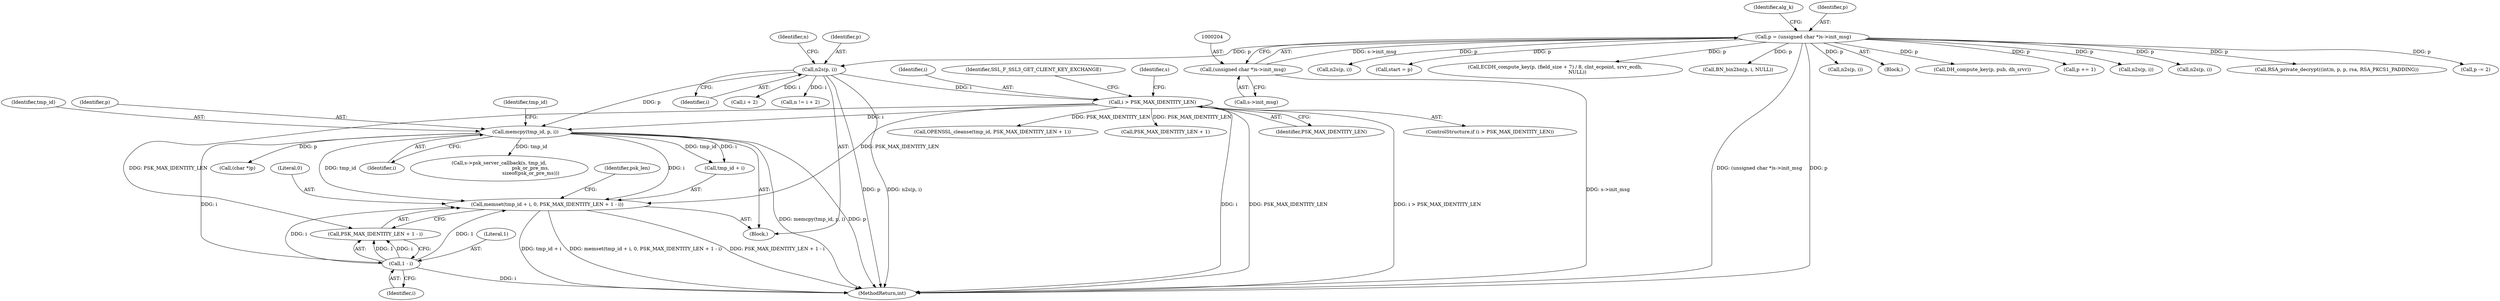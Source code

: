 digraph "0_openssl_3c66a669dfc7b3792f7af0758ea26fe8502ce70c@API" {
"1001604" [label="(Call,memset(tmp_id + i, 0, PSK_MAX_IDENTITY_LEN + 1 - i))"];
"1001600" [label="(Call,memcpy(tmp_id, p, i))"];
"1001566" [label="(Call,n2s(p, i))"];
"1000201" [label="(Call,p = (unsigned char *)s->init_msg)"];
"1000203" [label="(Call,(unsigned char *)s->init_msg)"];
"1001581" [label="(Call,i > PSK_MAX_IDENTITY_LEN)"];
"1001611" [label="(Call,1 - i)"];
"1000847" [label="(Call,n2s(p, i))"];
"1000143" [label="(Block,)"];
"1001600" [label="(Call,memcpy(tmp_id, p, i))"];
"1001601" [label="(Identifier,tmp_id)"];
"1001602" [label="(Identifier,p)"];
"1001566" [label="(Call,n2s(p, i))"];
"1001571" [label="(Identifier,n)"];
"1001615" [label="(Identifier,psk_len)"];
"1000205" [label="(Call,s->init_msg)"];
"1000740" [label="(Call,DH_compute_key(p, pub, dh_srvr))"];
"1001592" [label="(Identifier,s)"];
"1001609" [label="(Call,PSK_MAX_IDENTITY_LEN + 1 - i)"];
"1001544" [label="(Block,)"];
"1001606" [label="(Identifier,tmp_id)"];
"1001611" [label="(Call,1 - i)"];
"1001567" [label="(Identifier,p)"];
"1001580" [label="(ControlStructure,if (i > PSK_MAX_IDENTITY_LEN))"];
"1001622" [label="(Call,OPENSSL_cleanse(tmp_id, PSK_MAX_IDENTITY_LEN + 1))"];
"1001423" [label="(Call,p += 1)"];
"1001612" [label="(Literal,1)"];
"1000532" [label="(Call,n2s(p, i))"];
"1001613" [label="(Identifier,i)"];
"1001624" [label="(Call,PSK_MAX_IDENTITY_LEN + 1)"];
"1000203" [label="(Call,(unsigned char *)s->init_msg)"];
"1001801" [label="(Call,n2s(p, i))"];
"1001583" [label="(Identifier,PSK_MAX_IDENTITY_LEN)"];
"1000385" [label="(Call,RSA_private_decrypt((int)n, p, p, rsa, RSA_PKCS1_PADDING))"];
"1000575" [label="(Call,p -= 2)"];
"1001703" [label="(Call,(char *)p)"];
"1001568" [label="(Identifier,i)"];
"1001572" [label="(Call,i + 2)"];
"1001605" [label="(Call,tmp_id + i)"];
"1002162" [label="(MethodReturn,int)"];
"1000209" [label="(Identifier,alg_k)"];
"1001570" [label="(Call,n != i + 2)"];
"1001608" [label="(Literal,0)"];
"1001604" [label="(Call,memset(tmp_id + i, 0, PSK_MAX_IDENTITY_LEN + 1 - i))"];
"1000330" [label="(Call,n2s(p, i))"];
"1001603" [label="(Identifier,i)"];
"1002055" [label="(Call,start = p)"];
"1001581" [label="(Call,i > PSK_MAX_IDENTITY_LEN)"];
"1001475" [label="(Call,ECDH_compute_key(p, (field_size + 7) / 8, clnt_ecpoint, srvr_ecdh,\n                             NULL))"];
"1001616" [label="(Call,s->psk_server_callback(s, tmp_id,\n                                         psk_or_pre_ms,\n                                         sizeof(psk_or_pre_ms)))"];
"1000202" [label="(Identifier,p)"];
"1000725" [label="(Call,BN_bin2bn(p, i, NULL))"];
"1001582" [label="(Identifier,i)"];
"1000201" [label="(Call,p = (unsigned char *)s->init_msg)"];
"1001586" [label="(Identifier,SSL_F_SSL3_GET_CLIENT_KEY_EXCHANGE)"];
"1001604" -> "1001544"  [label="AST: "];
"1001604" -> "1001609"  [label="CFG: "];
"1001605" -> "1001604"  [label="AST: "];
"1001608" -> "1001604"  [label="AST: "];
"1001609" -> "1001604"  [label="AST: "];
"1001615" -> "1001604"  [label="CFG: "];
"1001604" -> "1002162"  [label="DDG: tmp_id + i"];
"1001604" -> "1002162"  [label="DDG: memset(tmp_id + i, 0, PSK_MAX_IDENTITY_LEN + 1 - i)"];
"1001604" -> "1002162"  [label="DDG: PSK_MAX_IDENTITY_LEN + 1 - i"];
"1001600" -> "1001604"  [label="DDG: tmp_id"];
"1001600" -> "1001604"  [label="DDG: i"];
"1001581" -> "1001604"  [label="DDG: PSK_MAX_IDENTITY_LEN"];
"1001611" -> "1001604"  [label="DDG: 1"];
"1001611" -> "1001604"  [label="DDG: i"];
"1001600" -> "1001544"  [label="AST: "];
"1001600" -> "1001603"  [label="CFG: "];
"1001601" -> "1001600"  [label="AST: "];
"1001602" -> "1001600"  [label="AST: "];
"1001603" -> "1001600"  [label="AST: "];
"1001606" -> "1001600"  [label="CFG: "];
"1001600" -> "1002162"  [label="DDG: memcpy(tmp_id, p, i)"];
"1001600" -> "1002162"  [label="DDG: p"];
"1001566" -> "1001600"  [label="DDG: p"];
"1001581" -> "1001600"  [label="DDG: i"];
"1001600" -> "1001605"  [label="DDG: tmp_id"];
"1001600" -> "1001605"  [label="DDG: i"];
"1001600" -> "1001611"  [label="DDG: i"];
"1001600" -> "1001616"  [label="DDG: tmp_id"];
"1001600" -> "1001703"  [label="DDG: p"];
"1001566" -> "1001544"  [label="AST: "];
"1001566" -> "1001568"  [label="CFG: "];
"1001567" -> "1001566"  [label="AST: "];
"1001568" -> "1001566"  [label="AST: "];
"1001571" -> "1001566"  [label="CFG: "];
"1001566" -> "1002162"  [label="DDG: p"];
"1001566" -> "1002162"  [label="DDG: n2s(p, i)"];
"1000201" -> "1001566"  [label="DDG: p"];
"1001566" -> "1001570"  [label="DDG: i"];
"1001566" -> "1001572"  [label="DDG: i"];
"1001566" -> "1001581"  [label="DDG: i"];
"1000201" -> "1000143"  [label="AST: "];
"1000201" -> "1000203"  [label="CFG: "];
"1000202" -> "1000201"  [label="AST: "];
"1000203" -> "1000201"  [label="AST: "];
"1000209" -> "1000201"  [label="CFG: "];
"1000201" -> "1002162"  [label="DDG: (unsigned char *)s->init_msg"];
"1000201" -> "1002162"  [label="DDG: p"];
"1000203" -> "1000201"  [label="DDG: s->init_msg"];
"1000201" -> "1000330"  [label="DDG: p"];
"1000201" -> "1000385"  [label="DDG: p"];
"1000201" -> "1000532"  [label="DDG: p"];
"1000201" -> "1000575"  [label="DDG: p"];
"1000201" -> "1000725"  [label="DDG: p"];
"1000201" -> "1000740"  [label="DDG: p"];
"1000201" -> "1000847"  [label="DDG: p"];
"1000201" -> "1001423"  [label="DDG: p"];
"1000201" -> "1001475"  [label="DDG: p"];
"1000201" -> "1001801"  [label="DDG: p"];
"1000201" -> "1002055"  [label="DDG: p"];
"1000203" -> "1000205"  [label="CFG: "];
"1000204" -> "1000203"  [label="AST: "];
"1000205" -> "1000203"  [label="AST: "];
"1000203" -> "1002162"  [label="DDG: s->init_msg"];
"1001581" -> "1001580"  [label="AST: "];
"1001581" -> "1001583"  [label="CFG: "];
"1001582" -> "1001581"  [label="AST: "];
"1001583" -> "1001581"  [label="AST: "];
"1001586" -> "1001581"  [label="CFG: "];
"1001592" -> "1001581"  [label="CFG: "];
"1001581" -> "1002162"  [label="DDG: i"];
"1001581" -> "1002162"  [label="DDG: PSK_MAX_IDENTITY_LEN"];
"1001581" -> "1002162"  [label="DDG: i > PSK_MAX_IDENTITY_LEN"];
"1001581" -> "1001609"  [label="DDG: PSK_MAX_IDENTITY_LEN"];
"1001581" -> "1001622"  [label="DDG: PSK_MAX_IDENTITY_LEN"];
"1001581" -> "1001624"  [label="DDG: PSK_MAX_IDENTITY_LEN"];
"1001611" -> "1001609"  [label="AST: "];
"1001611" -> "1001613"  [label="CFG: "];
"1001612" -> "1001611"  [label="AST: "];
"1001613" -> "1001611"  [label="AST: "];
"1001609" -> "1001611"  [label="CFG: "];
"1001611" -> "1002162"  [label="DDG: i"];
"1001611" -> "1001609"  [label="DDG: 1"];
"1001611" -> "1001609"  [label="DDG: i"];
}
